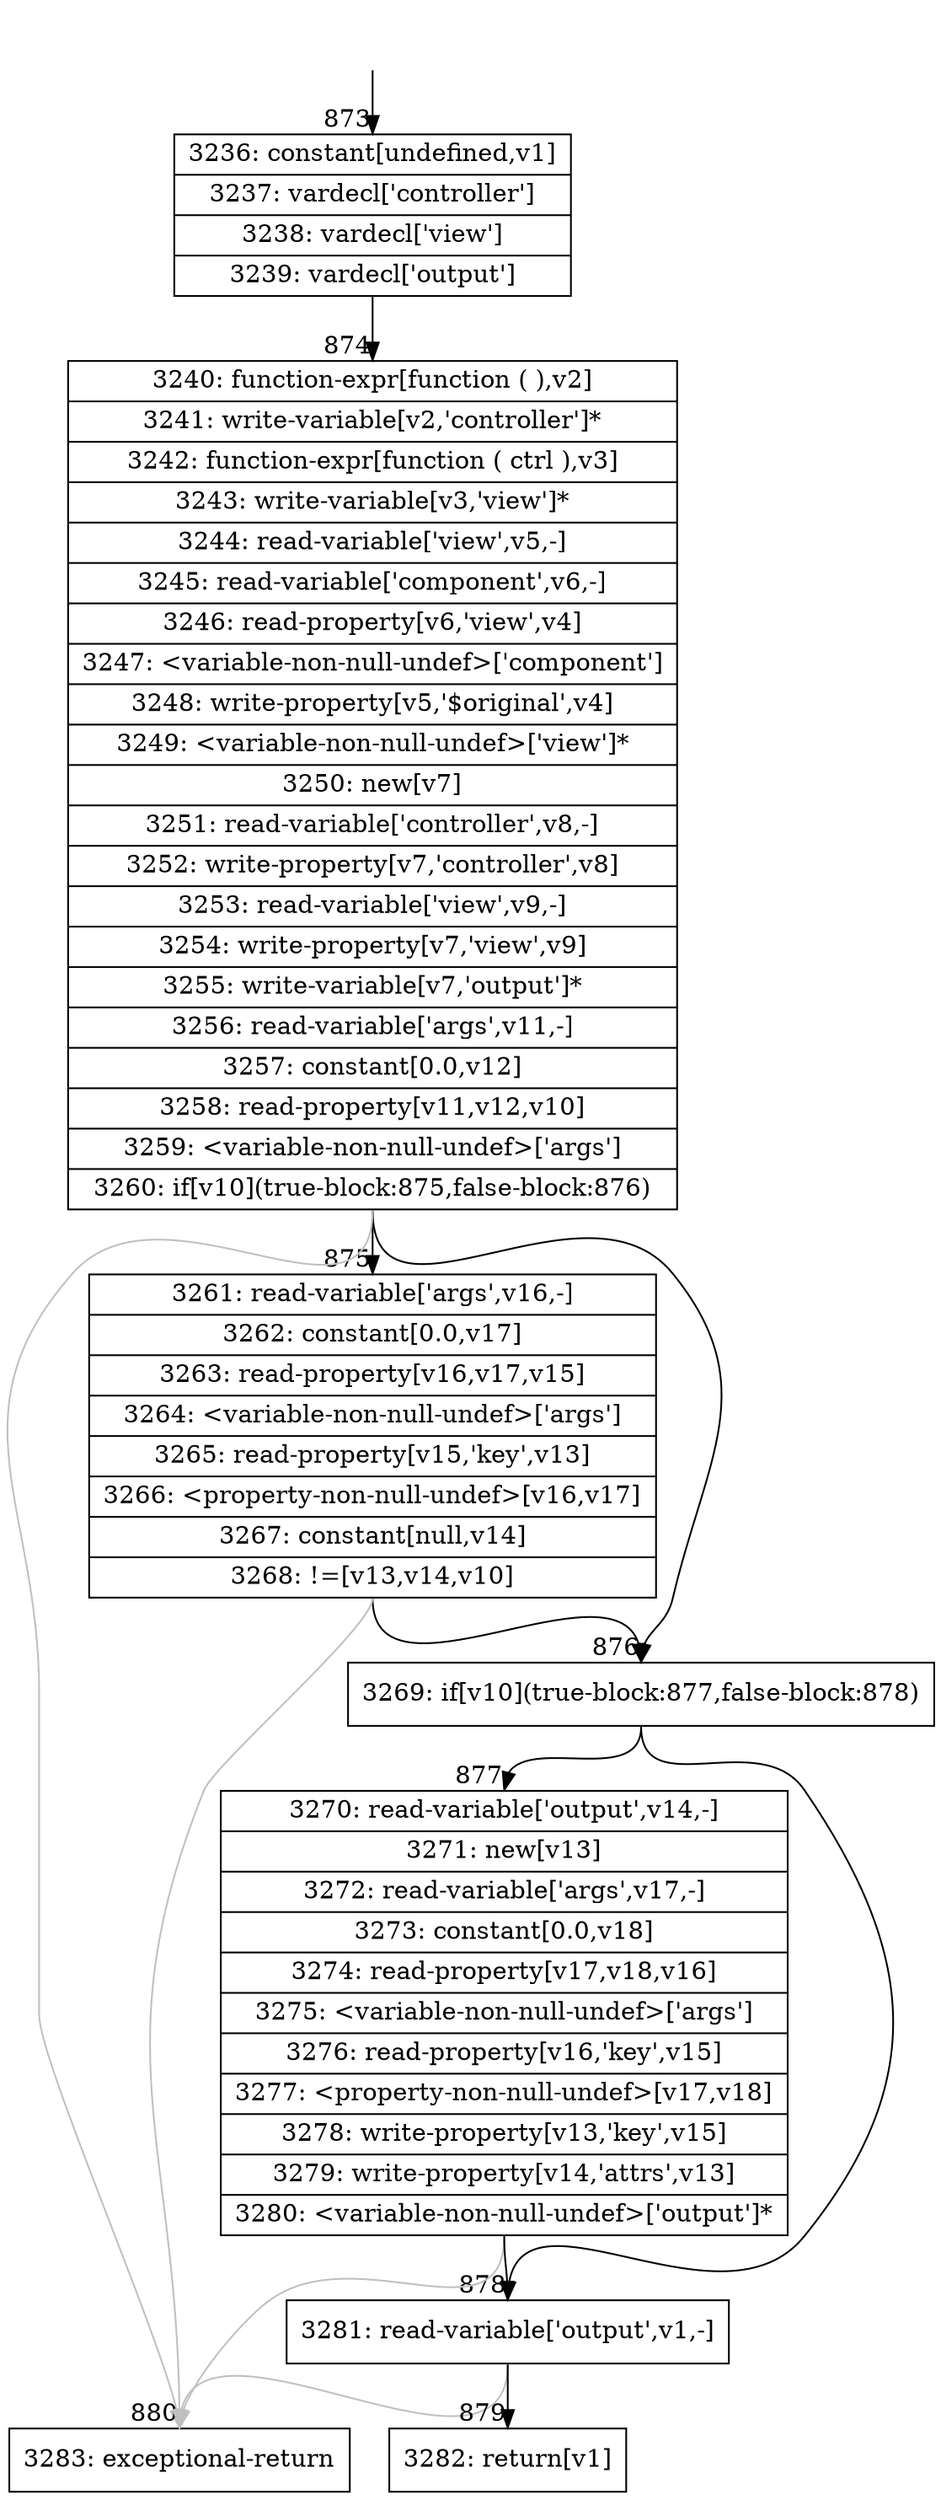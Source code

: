 digraph {
rankdir="TD"
BB_entry24[shape=none,label=""];
BB_entry24 -> BB873 [tailport=s, headport=n, headlabel="    873"]
BB873 [shape=record label="{3236: constant[undefined,v1]|3237: vardecl['controller']|3238: vardecl['view']|3239: vardecl['output']}" ] 
BB873 -> BB874 [tailport=s, headport=n, headlabel="      874"]
BB874 [shape=record label="{3240: function-expr[function ( ),v2]|3241: write-variable[v2,'controller']*|3242: function-expr[function ( ctrl ),v3]|3243: write-variable[v3,'view']*|3244: read-variable['view',v5,-]|3245: read-variable['component',v6,-]|3246: read-property[v6,'view',v4]|3247: \<variable-non-null-undef\>['component']|3248: write-property[v5,'$original',v4]|3249: \<variable-non-null-undef\>['view']*|3250: new[v7]|3251: read-variable['controller',v8,-]|3252: write-property[v7,'controller',v8]|3253: read-variable['view',v9,-]|3254: write-property[v7,'view',v9]|3255: write-variable[v7,'output']*|3256: read-variable['args',v11,-]|3257: constant[0.0,v12]|3258: read-property[v11,v12,v10]|3259: \<variable-non-null-undef\>['args']|3260: if[v10](true-block:875,false-block:876)}" ] 
BB874 -> BB876 [tailport=s, headport=n, headlabel="      876"]
BB874 -> BB875 [tailport=s, headport=n, headlabel="      875"]
BB874 -> BB880 [tailport=s, headport=n, color=gray, headlabel="      880"]
BB875 [shape=record label="{3261: read-variable['args',v16,-]|3262: constant[0.0,v17]|3263: read-property[v16,v17,v15]|3264: \<variable-non-null-undef\>['args']|3265: read-property[v15,'key',v13]|3266: \<property-non-null-undef\>[v16,v17]|3267: constant[null,v14]|3268: !=[v13,v14,v10]}" ] 
BB875 -> BB876 [tailport=s, headport=n]
BB875 -> BB880 [tailport=s, headport=n, color=gray]
BB876 [shape=record label="{3269: if[v10](true-block:877,false-block:878)}" ] 
BB876 -> BB877 [tailport=s, headport=n, headlabel="      877"]
BB876 -> BB878 [tailport=s, headport=n, headlabel="      878"]
BB877 [shape=record label="{3270: read-variable['output',v14,-]|3271: new[v13]|3272: read-variable['args',v17,-]|3273: constant[0.0,v18]|3274: read-property[v17,v18,v16]|3275: \<variable-non-null-undef\>['args']|3276: read-property[v16,'key',v15]|3277: \<property-non-null-undef\>[v17,v18]|3278: write-property[v13,'key',v15]|3279: write-property[v14,'attrs',v13]|3280: \<variable-non-null-undef\>['output']*}" ] 
BB877 -> BB878 [tailport=s, headport=n]
BB877 -> BB880 [tailport=s, headport=n, color=gray]
BB878 [shape=record label="{3281: read-variable['output',v1,-]}" ] 
BB878 -> BB879 [tailport=s, headport=n, headlabel="      879"]
BB878 -> BB880 [tailport=s, headport=n, color=gray]
BB879 [shape=record label="{3282: return[v1]}" ] 
BB880 [shape=record label="{3283: exceptional-return}" ] 
//#$~ 563
}
